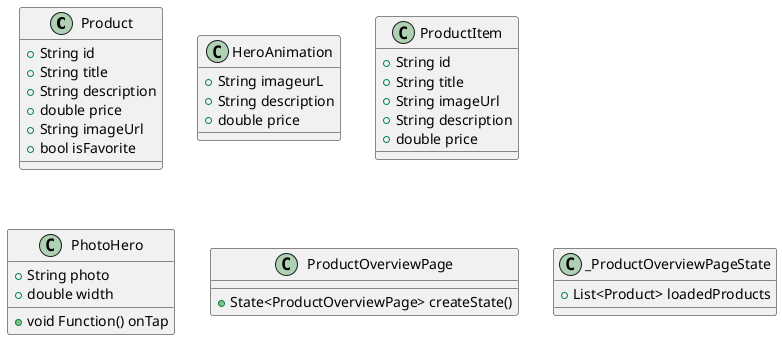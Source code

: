 @startuml wehkammp2punt0

class "Product" {
  +String id
  +String title
  +String description
  +double price
  +String imageUrl
  +bool isFavorite
}

class "HeroAnimation" {
  +String imageurL
  +String description
  +double price
}

class "ProductItem" {
  +String id
  +String title
  +String imageUrl
  +String description
  +double price
}

class "PhotoHero" {
  +String photo
  +void Function() onTap
  +double width
}

class "ProductOverviewPage" {
  +State<ProductOverviewPage> createState()
}

class "_ProductOverviewPageState" {
  +List<Product> loadedProducts
}

@enduml